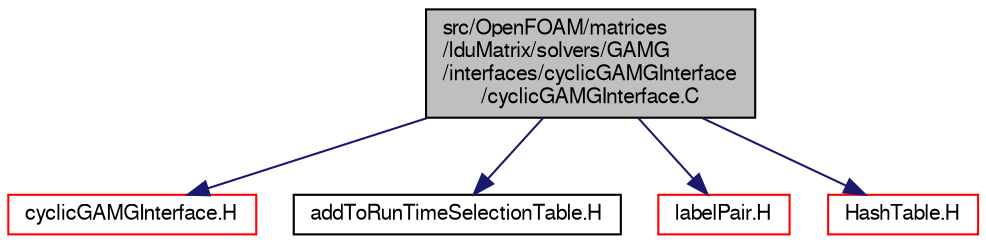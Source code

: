 digraph "src/OpenFOAM/matrices/lduMatrix/solvers/GAMG/interfaces/cyclicGAMGInterface/cyclicGAMGInterface.C"
{
  bgcolor="transparent";
  edge [fontname="FreeSans",fontsize="10",labelfontname="FreeSans",labelfontsize="10"];
  node [fontname="FreeSans",fontsize="10",shape=record];
  Node0 [label="src/OpenFOAM/matrices\l/lduMatrix/solvers/GAMG\l/interfaces/cyclicGAMGInterface\l/cyclicGAMGInterface.C",height=0.2,width=0.4,color="black", fillcolor="grey75", style="filled", fontcolor="black"];
  Node0 -> Node1 [color="midnightblue",fontsize="10",style="solid",fontname="FreeSans"];
  Node1 [label="cyclicGAMGInterface.H",height=0.2,width=0.4,color="red",URL="$a10931.html"];
  Node0 -> Node140 [color="midnightblue",fontsize="10",style="solid",fontname="FreeSans"];
  Node140 [label="addToRunTimeSelectionTable.H",height=0.2,width=0.4,color="black",URL="$a09263.html",tooltip="Macros for easy insertion into run-time selection tables. "];
  Node0 -> Node141 [color="midnightblue",fontsize="10",style="solid",fontname="FreeSans"];
  Node141 [label="labelPair.H",height=0.2,width=0.4,color="red",URL="$a12431.html"];
  Node0 -> Node69 [color="midnightblue",fontsize="10",style="solid",fontname="FreeSans"];
  Node69 [label="HashTable.H",height=0.2,width=0.4,color="red",URL="$a08477.html"];
}
